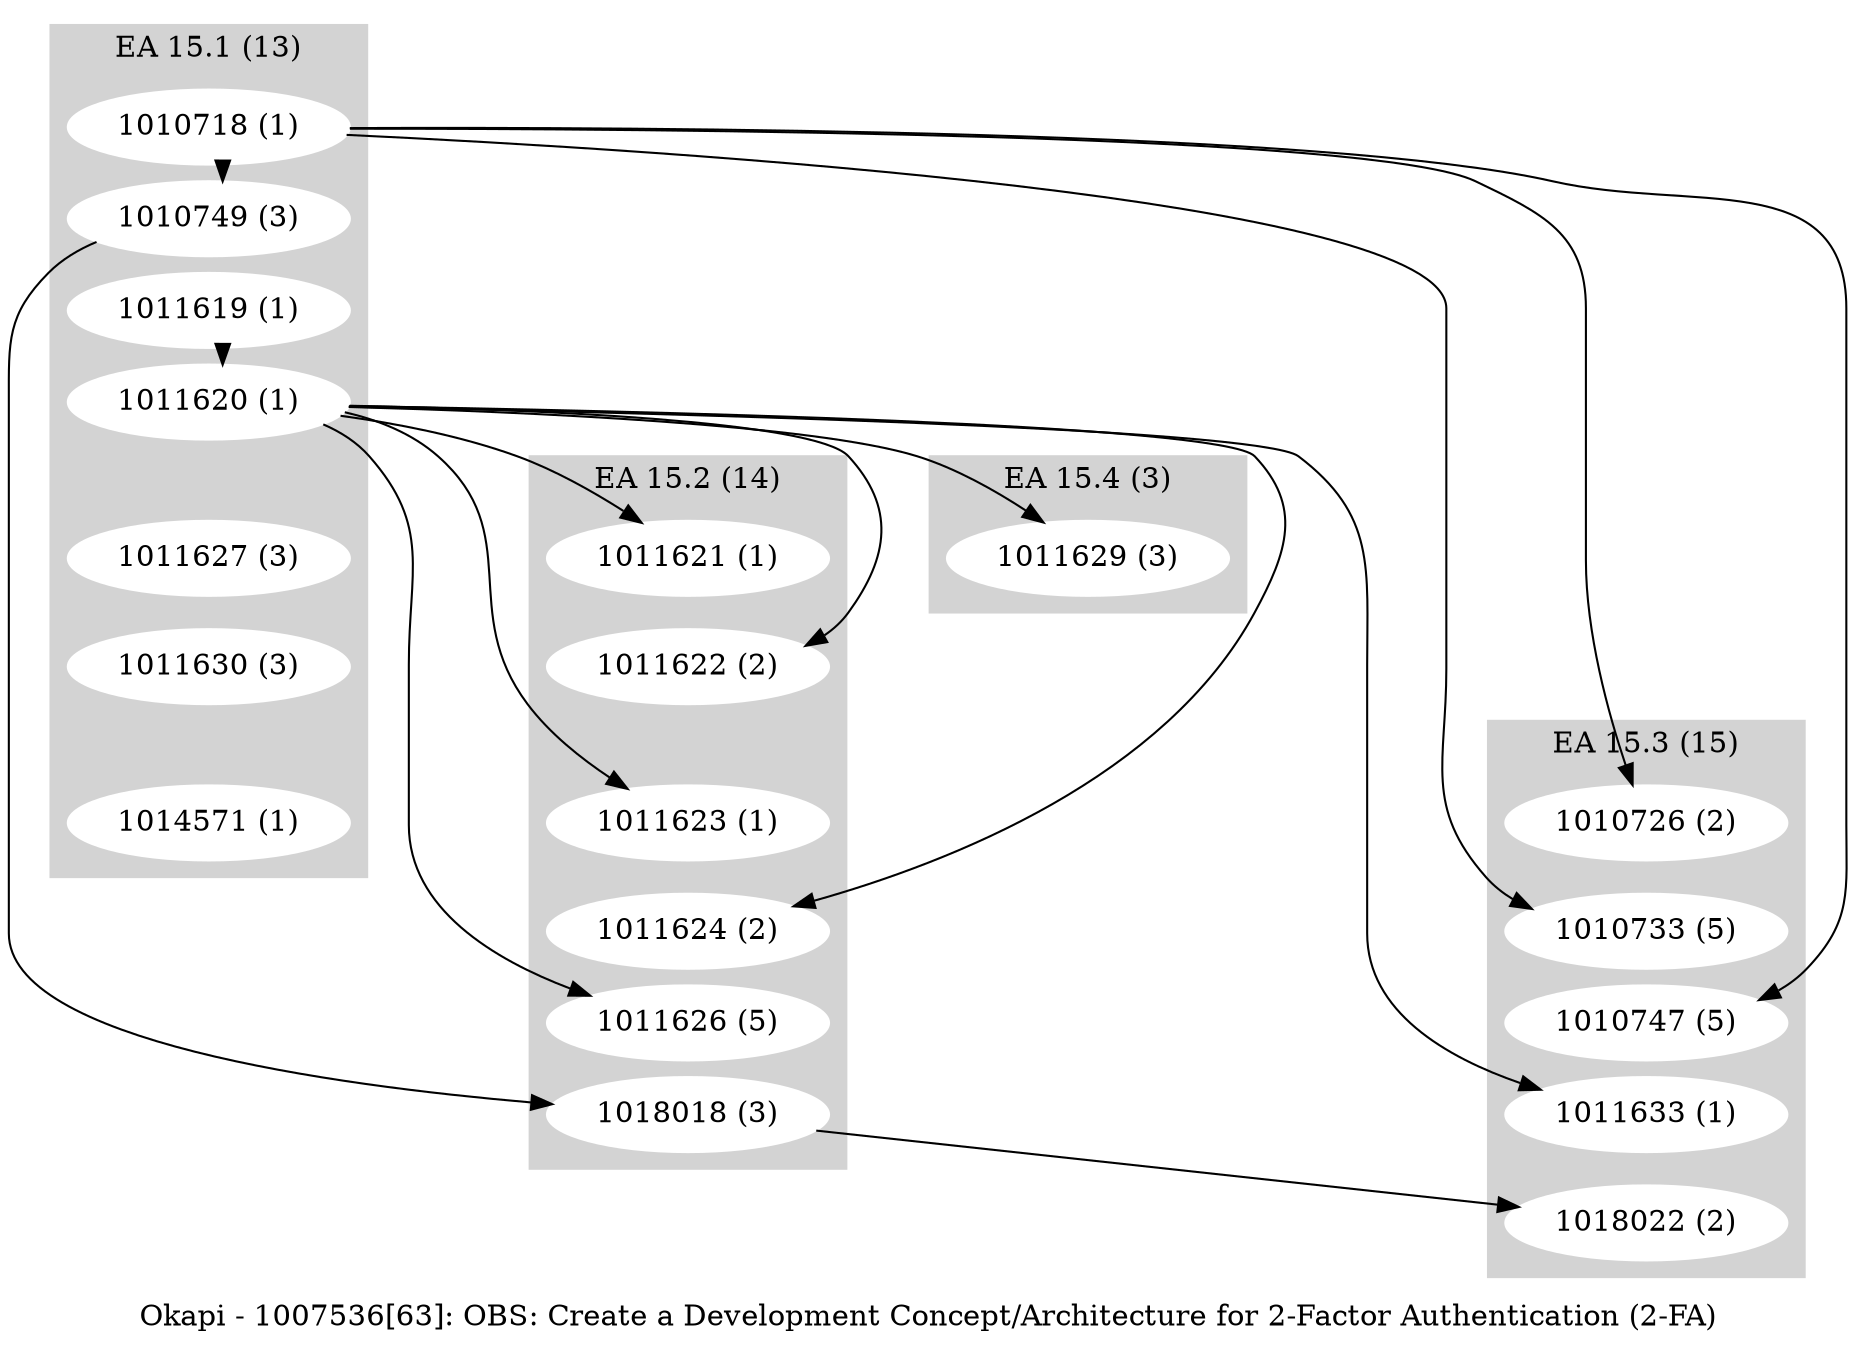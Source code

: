 digraph G {
    label = "Okapi - 1007536[63]: OBS: Create a Development Concept/Architecture for 2-Factor Authentication (2-FA)";
    ranksep = .1
    subgraph cluster_1 {
        style=filled;
        color=lightgrey;
        node [style=filled,color=white];
        "1010718 (1)" ->       
        "1010749 (3)" ->       
        "1011619 (1)" ->       
        "1011620 (1)" ->       
        "1011627 (3)" ->       
        "1011630 (3)" ->       
        "1014571 (1)"
        [style=invis];
        label = "EA 15.1 (13)";
    }
    subgraph cluster_2 {
        style=filled;
        color=lightgrey;
        node [style=filled,color=white];
        "1011621 (1)" ->       
        "1011622 (2)" ->       
        "1011623 (1)" ->       
        "1011624 (2)" ->       
        "1011626 (5)" ->       
        "1018018 (3)"
        [style=invis];
        label = "EA 15.2 (14)";
    }
    subgraph cluster_3 {
        style=filled;
        color=lightgrey;
        node [style=filled,color=white];
        "1010726 (2)" ->       
        "1010733 (5)" ->       
        "1010747 (5)" ->       
        "1011633 (1)" ->       
        "1018022 (2)"
        [style=invis];
        label = "EA 15.3 (15)";
    }
    subgraph cluster_4 {
        style=filled;
        color=lightgrey;
        node [style=filled,color=white];
        "1011629 (3)"
        ;
        label = "EA 15.4 (3)";
    }
    "1018018 (3)" -> "1018022 (2)";
    "1011620 (1)" -> "1011626 (5)";
    "1011620 (1)" -> "1011622 (2)";
    "1011620 (1)" -> "1011623 (1)";
    "1011620 (1)" -> "1011624 (2)";
    "1011620 (1)" -> "1011621 (1)";
    "1011620 (1)" -> "1011629 (3)";
    "1011620 (1)" -> "1011633 (1)";
    "1011619 (1)" -> "1011620 (1)";
    "1010749 (3)" -> "1018018 (3)";
    "1010718 (1)" -> "1010733 (5)";
    "1010718 (1)" -> "1010726 (2)";
    "1010718 (1)" -> "1010747 (5)";
    "1010718 (1)" -> "1010749 (3)";
}
